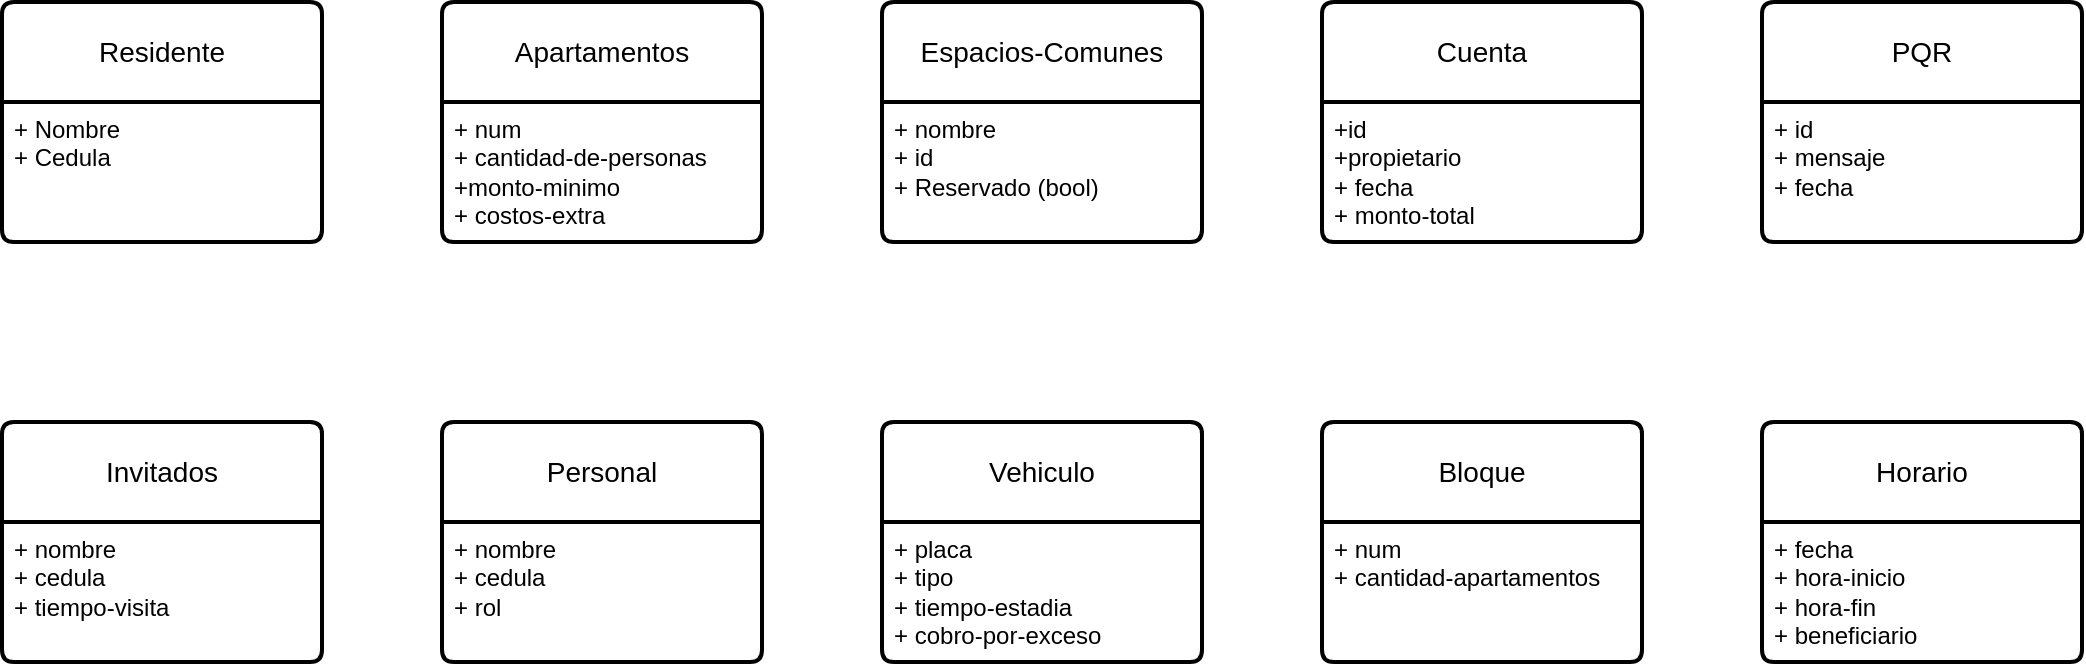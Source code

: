 <mxfile version="24.7.14">
  <diagram name="Page-1" id="yVVMKYb3bOIo5h-pwOtt">
    <mxGraphModel grid="1" page="1" gridSize="10" guides="1" tooltips="1" connect="1" arrows="1" fold="1" pageScale="1" pageWidth="850" pageHeight="1100" math="0" shadow="0">
      <root>
        <mxCell id="0" />
        <mxCell id="1" parent="0" />
        <mxCell id="trEgRuEXgAKlfwMl6baa-1" value="Residente" style="swimlane;childLayout=stackLayout;horizontal=1;startSize=50;horizontalStack=0;rounded=1;fontSize=14;fontStyle=0;strokeWidth=2;resizeParent=0;resizeLast=1;shadow=0;dashed=0;align=center;arcSize=4;whiteSpace=wrap;html=1;" vertex="1" parent="1">
          <mxGeometry x="40" y="70" width="160" height="120" as="geometry" />
        </mxCell>
        <mxCell id="trEgRuEXgAKlfwMl6baa-2" value="&lt;div&gt;+ Nombre&lt;/div&gt;&lt;div&gt;+ Cedula&lt;br&gt;&lt;/div&gt;" style="align=left;strokeColor=none;fillColor=none;spacingLeft=4;fontSize=12;verticalAlign=top;resizable=0;rotatable=0;part=1;html=1;" vertex="1" parent="trEgRuEXgAKlfwMl6baa-1">
          <mxGeometry y="50" width="160" height="70" as="geometry" />
        </mxCell>
        <mxCell id="trEgRuEXgAKlfwMl6baa-3" value="Apartamentos" style="swimlane;childLayout=stackLayout;horizontal=1;startSize=50;horizontalStack=0;rounded=1;fontSize=14;fontStyle=0;strokeWidth=2;resizeParent=0;resizeLast=1;shadow=0;dashed=0;align=center;arcSize=4;whiteSpace=wrap;html=1;" vertex="1" parent="1">
          <mxGeometry x="260" y="70" width="160" height="120" as="geometry" />
        </mxCell>
        <mxCell id="trEgRuEXgAKlfwMl6baa-4" value="&lt;div&gt;+ num&lt;/div&gt;&lt;div&gt;+ cantidad-de-personas&lt;/div&gt;&lt;div&gt;+monto-minimo&lt;/div&gt;&lt;div&gt;+ costos-extra&lt;br&gt;&lt;/div&gt;" style="align=left;strokeColor=none;fillColor=none;spacingLeft=4;fontSize=12;verticalAlign=top;resizable=0;rotatable=0;part=1;html=1;" vertex="1" parent="trEgRuEXgAKlfwMl6baa-3">
          <mxGeometry y="50" width="160" height="70" as="geometry" />
        </mxCell>
        <mxCell id="trEgRuEXgAKlfwMl6baa-5" value="Espacios-Comunes" style="swimlane;childLayout=stackLayout;horizontal=1;startSize=50;horizontalStack=0;rounded=1;fontSize=14;fontStyle=0;strokeWidth=2;resizeParent=0;resizeLast=1;shadow=0;dashed=0;align=center;arcSize=4;whiteSpace=wrap;html=1;" vertex="1" parent="1">
          <mxGeometry x="480" y="70" width="160" height="120" as="geometry" />
        </mxCell>
        <mxCell id="trEgRuEXgAKlfwMl6baa-6" value="&lt;div&gt;+ nombre&lt;/div&gt;&lt;div&gt;+ id&lt;/div&gt;&lt;div&gt;+ Reservado (bool)&lt;/div&gt;" style="align=left;strokeColor=none;fillColor=none;spacingLeft=4;fontSize=12;verticalAlign=top;resizable=0;rotatable=0;part=1;html=1;" vertex="1" parent="trEgRuEXgAKlfwMl6baa-5">
          <mxGeometry y="50" width="160" height="70" as="geometry" />
        </mxCell>
        <mxCell id="trEgRuEXgAKlfwMl6baa-7" value="Cuenta" style="swimlane;childLayout=stackLayout;horizontal=1;startSize=50;horizontalStack=0;rounded=1;fontSize=14;fontStyle=0;strokeWidth=2;resizeParent=0;resizeLast=1;shadow=0;dashed=0;align=center;arcSize=4;whiteSpace=wrap;html=1;" vertex="1" parent="1">
          <mxGeometry x="700" y="70" width="160" height="120" as="geometry" />
        </mxCell>
        <mxCell id="trEgRuEXgAKlfwMl6baa-8" value="&lt;div&gt;+id&lt;/div&gt;&lt;div&gt;+propietario&lt;/div&gt;&lt;div&gt;+ fecha&lt;/div&gt;&lt;div&gt;+ monto-total&lt;br&gt;&lt;/div&gt;" style="align=left;strokeColor=none;fillColor=none;spacingLeft=4;fontSize=12;verticalAlign=top;resizable=0;rotatable=0;part=1;html=1;" vertex="1" parent="trEgRuEXgAKlfwMl6baa-7">
          <mxGeometry y="50" width="160" height="70" as="geometry" />
        </mxCell>
        <mxCell id="trEgRuEXgAKlfwMl6baa-9" value="PQR" style="swimlane;childLayout=stackLayout;horizontal=1;startSize=50;horizontalStack=0;rounded=1;fontSize=14;fontStyle=0;strokeWidth=2;resizeParent=0;resizeLast=1;shadow=0;dashed=0;align=center;arcSize=4;whiteSpace=wrap;html=1;" vertex="1" parent="1">
          <mxGeometry x="920" y="70" width="160" height="120" as="geometry" />
        </mxCell>
        <mxCell id="trEgRuEXgAKlfwMl6baa-10" value="&lt;div&gt;+ id&lt;/div&gt;&lt;div&gt;+ mensaje&lt;/div&gt;&lt;div&gt;+ fecha&lt;br&gt;&lt;/div&gt;" style="align=left;strokeColor=none;fillColor=none;spacingLeft=4;fontSize=12;verticalAlign=top;resizable=0;rotatable=0;part=1;html=1;" vertex="1" parent="trEgRuEXgAKlfwMl6baa-9">
          <mxGeometry y="50" width="160" height="70" as="geometry" />
        </mxCell>
        <mxCell id="trEgRuEXgAKlfwMl6baa-11" value="Invitados" style="swimlane;childLayout=stackLayout;horizontal=1;startSize=50;horizontalStack=0;rounded=1;fontSize=14;fontStyle=0;strokeWidth=2;resizeParent=0;resizeLast=1;shadow=0;dashed=0;align=center;arcSize=4;whiteSpace=wrap;html=1;" vertex="1" parent="1">
          <mxGeometry x="40" y="280" width="160" height="120" as="geometry" />
        </mxCell>
        <mxCell id="trEgRuEXgAKlfwMl6baa-12" value="&lt;div&gt;+ nombre&lt;/div&gt;&lt;div&gt;+ cedula&lt;/div&gt;&lt;div&gt;+ tiempo-visita&lt;br&gt;&lt;/div&gt;" style="align=left;strokeColor=none;fillColor=none;spacingLeft=4;fontSize=12;verticalAlign=top;resizable=0;rotatable=0;part=1;html=1;" vertex="1" parent="trEgRuEXgAKlfwMl6baa-11">
          <mxGeometry y="50" width="160" height="70" as="geometry" />
        </mxCell>
        <mxCell id="trEgRuEXgAKlfwMl6baa-13" value="Personal" style="swimlane;childLayout=stackLayout;horizontal=1;startSize=50;horizontalStack=0;rounded=1;fontSize=14;fontStyle=0;strokeWidth=2;resizeParent=0;resizeLast=1;shadow=0;dashed=0;align=center;arcSize=4;whiteSpace=wrap;html=1;" vertex="1" parent="1">
          <mxGeometry x="260" y="280" width="160" height="120" as="geometry" />
        </mxCell>
        <mxCell id="trEgRuEXgAKlfwMl6baa-14" value="&lt;div&gt;+ nombre&lt;/div&gt;&lt;div&gt;+ cedula&lt;/div&gt;&lt;div&gt;+ rol&lt;br&gt;&lt;/div&gt;" style="align=left;strokeColor=none;fillColor=none;spacingLeft=4;fontSize=12;verticalAlign=top;resizable=0;rotatable=0;part=1;html=1;" vertex="1" parent="trEgRuEXgAKlfwMl6baa-13">
          <mxGeometry y="50" width="160" height="70" as="geometry" />
        </mxCell>
        <mxCell id="trEgRuEXgAKlfwMl6baa-15" value="Vehiculo" style="swimlane;childLayout=stackLayout;horizontal=1;startSize=50;horizontalStack=0;rounded=1;fontSize=14;fontStyle=0;strokeWidth=2;resizeParent=0;resizeLast=1;shadow=0;dashed=0;align=center;arcSize=4;whiteSpace=wrap;html=1;" vertex="1" parent="1">
          <mxGeometry x="480" y="280" width="160" height="120" as="geometry" />
        </mxCell>
        <mxCell id="trEgRuEXgAKlfwMl6baa-16" value="&lt;div&gt;+ placa&lt;/div&gt;&lt;div&gt;+ tipo&lt;/div&gt;&lt;div&gt;+ tiempo-estadia&lt;/div&gt;&lt;div&gt;+ cobro-por-exceso&lt;br&gt;&lt;/div&gt;" style="align=left;strokeColor=none;fillColor=none;spacingLeft=4;fontSize=12;verticalAlign=top;resizable=0;rotatable=0;part=1;html=1;" vertex="1" parent="trEgRuEXgAKlfwMl6baa-15">
          <mxGeometry y="50" width="160" height="70" as="geometry" />
        </mxCell>
        <mxCell id="trEgRuEXgAKlfwMl6baa-17" value="Bloque" style="swimlane;childLayout=stackLayout;horizontal=1;startSize=50;horizontalStack=0;rounded=1;fontSize=14;fontStyle=0;strokeWidth=2;resizeParent=0;resizeLast=1;shadow=0;dashed=0;align=center;arcSize=4;whiteSpace=wrap;html=1;" vertex="1" parent="1">
          <mxGeometry x="700" y="280" width="160" height="120" as="geometry" />
        </mxCell>
        <mxCell id="trEgRuEXgAKlfwMl6baa-18" value="&lt;div&gt;+ num&lt;/div&gt;&lt;div&gt;+ cantidad-apartamentos&lt;br&gt;&lt;/div&gt;" style="align=left;strokeColor=none;fillColor=none;spacingLeft=4;fontSize=12;verticalAlign=top;resizable=0;rotatable=0;part=1;html=1;" vertex="1" parent="trEgRuEXgAKlfwMl6baa-17">
          <mxGeometry y="50" width="160" height="70" as="geometry" />
        </mxCell>
        <mxCell id="trEgRuEXgAKlfwMl6baa-19" value="Horario" style="swimlane;childLayout=stackLayout;horizontal=1;startSize=50;horizontalStack=0;rounded=1;fontSize=14;fontStyle=0;strokeWidth=2;resizeParent=0;resizeLast=1;shadow=0;dashed=0;align=center;arcSize=4;whiteSpace=wrap;html=1;" vertex="1" parent="1">
          <mxGeometry x="920" y="280" width="160" height="120" as="geometry" />
        </mxCell>
        <mxCell id="trEgRuEXgAKlfwMl6baa-20" value="&lt;div&gt;+ fecha &lt;br&gt;&lt;/div&gt;&lt;div&gt;+ hora-inicio&lt;/div&gt;&lt;div&gt;+ hora-fin&lt;/div&gt;&lt;div&gt;+ beneficiario&lt;br&gt;&lt;/div&gt;" style="align=left;strokeColor=none;fillColor=none;spacingLeft=4;fontSize=12;verticalAlign=top;resizable=0;rotatable=0;part=1;html=1;" vertex="1" parent="trEgRuEXgAKlfwMl6baa-19">
          <mxGeometry y="50" width="160" height="70" as="geometry" />
        </mxCell>
      </root>
    </mxGraphModel>
  </diagram>
</mxfile>
